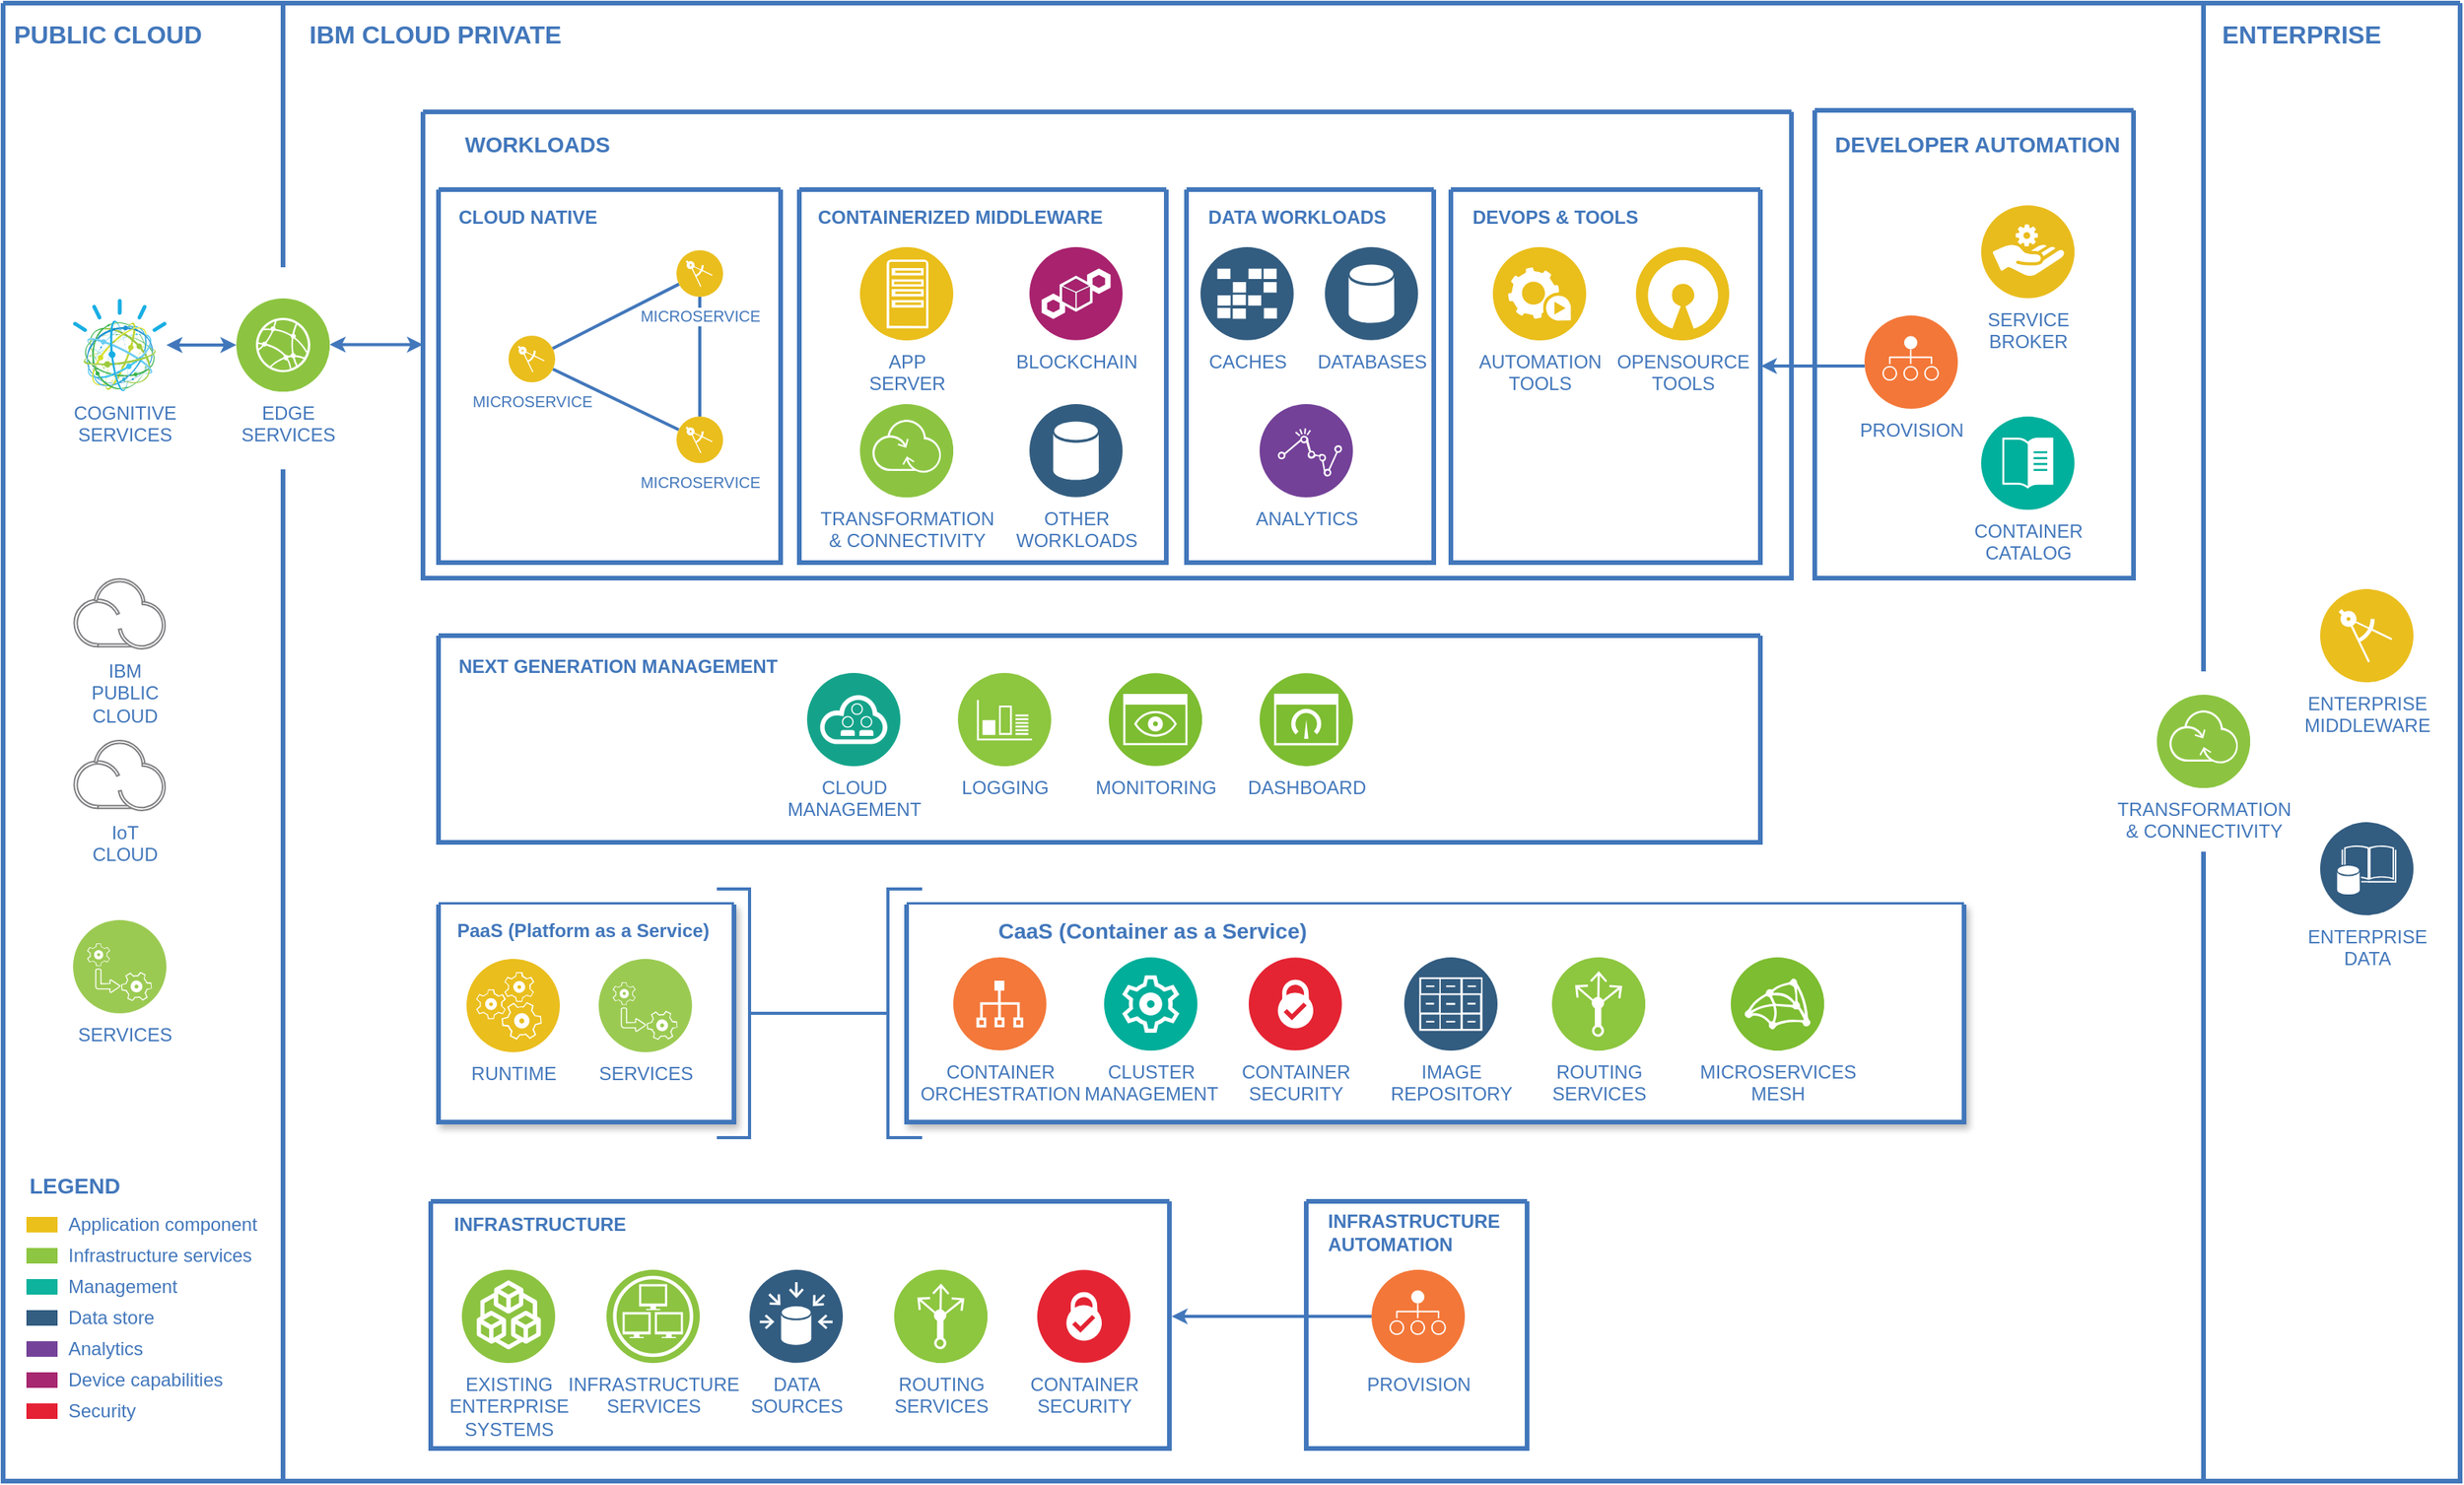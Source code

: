 <mxfile version="20.8.3" type="github"><diagram id="2f404044-711c-603c-8f00-f6bb4c023d3c" name="Page-1"><mxGraphModel dx="2816" dy="1496" grid="1" gridSize="10" guides="1" tooltips="1" connect="1" arrows="1" fold="1" page="1" pageScale="1" pageWidth="827" pageHeight="1169" background="none" math="0" shadow="0"><root><mxCell id="0"/><mxCell id="1" parent="0"/><mxCell id="63" value="" style="swimlane;shadow=0;strokeColor=#4277BB;fillColor=#ffffff;fontColor=none;align=right;startSize=0;collapsible=0;noLabel=1;strokeWidth=3;" parent="1" vertex="1"><mxGeometry x="37" y="110" width="1580" height="951" as="geometry"/></mxCell><mxCell id="98" value="" style="swimlane;shadow=0;labelBackgroundColor=#007FFF;strokeColor=#4277BB;fillColor=none;gradientColor=none;fontColor=#000000;align=right;collapsible=0;startSize=0;strokeWidth=3;" parent="63" vertex="1"><mxGeometry x="838" y="771" width="142" height="159" as="geometry"/></mxCell><mxCell id="180" value="PROVISION" style="aspect=fixed;perimeter=ellipsePerimeter;html=1;align=center;shadow=0;dashed=0;image;image=img/lib/ibm/devops/provision.svg;labelBackgroundColor=none;strokeColor=#4277BB;strokeWidth=2;fillColor=none;gradientColor=none;fontSize=12;fontColor=#4277BB;" parent="98" vertex="1"><mxGeometry x="42" y="44" width="60" height="60" as="geometry"/></mxCell><mxCell id="184" value="INFRASTRUCTURE&lt;div&gt;AUTOMATION&lt;/div&gt;" style="text;html=1;align=left;verticalAlign=middle;fontColor=#4277BB;shadow=0;dashed=0;strokeColor=none;fillColor=none;labelBackgroundColor=none;fontStyle=1;fontSize=12;spacingLeft=5;" parent="98" vertex="1"><mxGeometry x="7" y="10" width="123" height="20" as="geometry"/></mxCell><mxCell id="102" value="PUBLIC CLOUD" style="text;html=1;align=left;verticalAlign=middle;fontColor=#4277BB;shadow=0;dashed=0;strokeColor=none;fillColor=none;labelBackgroundColor=none;fontStyle=1;fontSize=16;spacingLeft=5;" parent="63" vertex="1"><mxGeometry y="10" width="150" height="20" as="geometry"/></mxCell><mxCell id="103" value="" style="line;strokeWidth=3;direction=south;html=1;shadow=0;labelBackgroundColor=none;fillColor=none;gradientColor=none;fontSize=12;fontColor=#4277BB;align=right;strokeColor=#4277BB;" parent="63" vertex="1"><mxGeometry x="175" y="1" width="10" height="169" as="geometry"/></mxCell><mxCell id="106" value="" style="line;strokeWidth=3;direction=south;html=1;shadow=0;labelBackgroundColor=none;fillColor=none;gradientColor=none;fontSize=12;fontColor=#4277BB;align=right;strokeColor=#4277BB;" parent="63" vertex="1"><mxGeometry x="1410" width="10" height="430" as="geometry"/></mxCell><mxCell id="107" value="IBM CLOUD PRIVATE" style="text;html=1;align=left;verticalAlign=middle;fontColor=#4277BB;shadow=0;dashed=0;strokeColor=none;fillColor=none;labelBackgroundColor=none;fontStyle=1;fontSize=16;spacingLeft=5;" parent="63" vertex="1"><mxGeometry x="190" y="10" width="150" height="20" as="geometry"/></mxCell><mxCell id="108" value="ENTERPRISE" style="text;html=1;align=left;verticalAlign=middle;fontColor=#4277BB;shadow=0;dashed=0;strokeColor=none;fillColor=none;labelBackgroundColor=none;fontStyle=1;fontSize=16;spacingLeft=5;" parent="63" vertex="1"><mxGeometry x="1420" y="10" width="140" height="20" as="geometry"/></mxCell><mxCell id="109" value="Application component" style="rounded=0;html=1;shadow=0;labelBackgroundColor=none;strokeColor=none;strokeWidth=2;fillColor=#EBC01A;gradientColor=none;fontSize=12;fontColor=#4277BB;align=left;labelPosition=right;verticalLabelPosition=middle;verticalAlign=middle;spacingLeft=5;" parent="63" vertex="1"><mxGeometry x="15" y="781" width="20" height="10" as="geometry"/></mxCell><mxCell id="110" value="Infrastructure services" style="rounded=0;html=1;shadow=0;labelBackgroundColor=none;strokeColor=none;strokeWidth=2;fillColor=#8DC642;gradientColor=none;fontSize=12;fontColor=#4277BB;align=left;labelPosition=right;verticalLabelPosition=middle;verticalAlign=middle;spacingLeft=5;" parent="63" vertex="1"><mxGeometry x="15" y="801" width="20" height="10" as="geometry"/></mxCell><mxCell id="111" value="Management" style="rounded=0;html=1;shadow=0;labelBackgroundColor=none;strokeColor=none;strokeWidth=2;fillColor=#0DB39D;gradientColor=none;fontSize=12;fontColor=#4277BB;align=left;labelPosition=right;verticalLabelPosition=middle;verticalAlign=middle;spacingLeft=5;" parent="63" vertex="1"><mxGeometry x="15" y="821" width="20" height="10" as="geometry"/></mxCell><mxCell id="112" value="Data store" style="rounded=0;html=1;shadow=0;labelBackgroundColor=none;strokeColor=none;strokeWidth=2;fillColor=#335D81;gradientColor=none;fontSize=12;fontColor=#4277BB;align=left;labelPosition=right;verticalLabelPosition=middle;verticalAlign=middle;spacingLeft=5;" parent="63" vertex="1"><mxGeometry x="15" y="841" width="20" height="10" as="geometry"/></mxCell><mxCell id="113" value="Analytics" style="rounded=0;html=1;shadow=0;labelBackgroundColor=none;strokeColor=none;strokeWidth=2;fillColor=#744399;gradientColor=none;fontSize=12;fontColor=#4277BB;align=left;labelPosition=right;verticalLabelPosition=middle;verticalAlign=middle;spacingLeft=5;" parent="63" vertex="1"><mxGeometry x="15" y="861" width="20" height="10" as="geometry"/></mxCell><mxCell id="114" value="Device capabilities" style="rounded=0;html=1;shadow=0;labelBackgroundColor=none;strokeColor=none;strokeWidth=2;fillColor=#A72870;gradientColor=none;fontSize=12;fontColor=#4277BB;align=left;labelPosition=right;verticalLabelPosition=middle;verticalAlign=middle;spacingLeft=5;" parent="63" vertex="1"><mxGeometry x="15" y="881" width="20" height="10" as="geometry"/></mxCell><mxCell id="115" value="Security" style="rounded=0;html=1;shadow=0;labelBackgroundColor=none;strokeColor=none;strokeWidth=2;fillColor=#E52134;gradientColor=none;fontSize=12;fontColor=#4277BB;align=left;labelPosition=right;verticalLabelPosition=middle;verticalAlign=middle;spacingLeft=5;" parent="63" vertex="1"><mxGeometry x="15" y="901" width="20" height="10" as="geometry"/></mxCell><mxCell id="117" value="LEGEND" style="text;html=1;align=left;verticalAlign=middle;fontColor=#4277BB;shadow=0;dashed=0;strokeColor=none;fillColor=none;labelBackgroundColor=none;fontStyle=1;fontSize=14;spacingLeft=0;" parent="63" vertex="1"><mxGeometry x="15" y="751" width="150" height="20" as="geometry"/></mxCell><mxCell id="189" style="edgeStyle=orthogonalEdgeStyle;rounded=0;html=1;labelBackgroundColor=#ffffff;startArrow=classic;startFill=1;startSize=4;endSize=4;jettySize=auto;orthogonalLoop=1;strokeColor=#4277BB;strokeWidth=2;fontSize=12;fontColor=#4277BB;" parent="63" target="119" edge="1"><mxGeometry relative="1" as="geometry"><mxPoint x="270" y="219.714" as="sourcePoint"/><Array as="points"><mxPoint x="250" y="220"/><mxPoint x="250" y="220"/></Array></mxGeometry></mxCell><mxCell id="123" value="" style="swimlane;shadow=0;labelBackgroundColor=#007FFF;strokeColor=#4277BB;fillColor=none;gradientColor=none;fontColor=#000000;align=right;collapsible=0;startSize=0;strokeWidth=3;" parent="63" vertex="1"><mxGeometry x="270" y="70" width="880" height="300" as="geometry"/></mxCell><mxCell id="125" value="" style="swimlane;shadow=0;labelBackgroundColor=#007FFF;strokeColor=#4277BB;fillColor=none;gradientColor=none;fontColor=#000000;align=right;collapsible=0;startSize=0;strokeWidth=3;" parent="123" vertex="1"><mxGeometry x="10" y="50" width="220" height="240" as="geometry"/></mxCell><mxCell id="192" style="rounded=0;html=1;labelBackgroundColor=#ffffff;startArrow=none;startFill=0;startSize=4;endSize=4;jettySize=auto;orthogonalLoop=1;strokeColor=#4277BB;strokeWidth=2;fontSize=12;fontColor=#4277BB;endArrow=none;endFill=0;" parent="125" source="120" target="127" edge="1"><mxGeometry relative="1" as="geometry"/></mxCell><mxCell id="193" style="edgeStyle=none;rounded=0;html=1;labelBackgroundColor=#ffffff;startArrow=none;startFill=0;startSize=4;endArrow=none;endFill=0;endSize=4;jettySize=auto;orthogonalLoop=1;strokeColor=#4277BB;strokeWidth=2;fontSize=12;fontColor=#4277BB;" parent="125" source="120" target="128" edge="1"><mxGeometry relative="1" as="geometry"/></mxCell><mxCell id="120" value="MICROSERVICE" style="aspect=fixed;perimeter=ellipsePerimeter;html=1;align=center;shadow=0;dashed=0;image;image=img/lib/ibm/applications/enterprise_applications.svg;labelBackgroundColor=#ffffff;strokeColor=#4277BB;strokeWidth=2;fillColor=#E52134;gradientColor=none;fontSize=10;fontColor=#4277BB;verticalAlign=top;" parent="125" vertex="1"><mxGeometry x="45" y="94" width="30" height="30" as="geometry"/></mxCell><mxCell id="194" style="edgeStyle=none;rounded=0;html=1;labelBackgroundColor=#ffffff;startArrow=none;startFill=0;startSize=4;endArrow=none;endFill=0;endSize=4;jettySize=auto;orthogonalLoop=1;strokeColor=#4277BB;strokeWidth=2;fontSize=12;fontColor=#4277BB;" parent="125" source="128" target="127" edge="1"><mxGeometry relative="1" as="geometry"/></mxCell><mxCell id="128" value="MICROSERVICE" style="aspect=fixed;perimeter=ellipsePerimeter;html=1;align=center;shadow=0;dashed=0;image;image=img/lib/ibm/applications/enterprise_applications.svg;labelBackgroundColor=#ffffff;strokeColor=#4277BB;strokeWidth=2;fillColor=#E52134;gradientColor=none;fontSize=10;fontColor=#4277BB;verticalAlign=top;" parent="125" vertex="1"><mxGeometry x="153" y="146" width="30" height="30" as="geometry"/></mxCell><mxCell id="127" value="MICROSERVICE" style="aspect=fixed;perimeter=ellipsePerimeter;html=1;align=center;shadow=0;dashed=0;image;image=img/lib/ibm/applications/enterprise_applications.svg;labelBackgroundColor=#ffffff;strokeColor=#4277BB;strokeWidth=2;fillColor=#E52134;gradientColor=none;fontSize=10;fontColor=#4277BB;verticalAlign=top;" parent="125" vertex="1"><mxGeometry x="153" y="39" width="30" height="30" as="geometry"/></mxCell><mxCell id="140" value="CLOUD NATIVE" style="text;html=1;align=left;verticalAlign=middle;fontColor=#4277BB;shadow=0;dashed=0;strokeColor=none;fillColor=none;labelBackgroundColor=none;fontStyle=1;fontSize=12;spacingLeft=5;" parent="125" vertex="1"><mxGeometry x="6" y="8.0" width="150" height="20" as="geometry"/></mxCell><mxCell id="126" value="" style="swimlane;shadow=0;labelBackgroundColor=#007FFF;strokeColor=#4277BB;fillColor=none;gradientColor=none;fontColor=#000000;align=right;collapsible=0;startSize=0;strokeWidth=3;" parent="123" vertex="1"><mxGeometry x="242" y="50" width="236" height="240" as="geometry"/></mxCell><mxCell id="122" value="APP&lt;div&gt;SERVER&lt;/div&gt;" style="aspect=fixed;perimeter=ellipsePerimeter;html=1;align=center;shadow=0;dashed=0;image;image=img/lib/ibm/applications/app_server.svg;labelBackgroundColor=none;strokeColor=#4277BB;strokeWidth=2;fillColor=#E52134;gradientColor=none;fontSize=12;fontColor=#4277BB;verticalAlign=top;" parent="126" vertex="1"><mxGeometry x="39" y="37" width="60" height="60" as="geometry"/></mxCell><mxCell id="121" value="BLOCKCHAIN" style="aspect=fixed;perimeter=ellipsePerimeter;html=1;align=center;shadow=0;dashed=0;image;image=img/lib/ibm/blockchain/blockchain.svg;labelBackgroundColor=none;strokeColor=#4277BB;strokeWidth=2;fillColor=#E52134;gradientColor=none;fontSize=12;fontColor=#4277BB;verticalAlign=top;" parent="126" vertex="1"><mxGeometry x="148" y="37" width="60" height="60" as="geometry"/></mxCell><mxCell id="131" value="TRANSFORMATION&lt;div&gt;&amp;amp; CONNECTIVITY&lt;/div&gt;" style="aspect=fixed;perimeter=ellipsePerimeter;html=1;align=center;shadow=0;dashed=0;image;image=img/lib/ibm/infrastructure/transformation_connectivity.svg;labelBackgroundColor=none;strokeColor=#4277BB;strokeWidth=2;fillColor=#E52134;gradientColor=none;fontSize=12;fontColor=#4277BB;verticalAlign=top;" parent="126" vertex="1"><mxGeometry x="39" y="138" width="60" height="60" as="geometry"/></mxCell><mxCell id="132" value="OTHER&lt;div&gt;WORKLOADS&lt;/div&gt;" style="aspect=fixed;perimeter=ellipsePerimeter;html=1;align=center;shadow=0;dashed=0;image;image=img/lib/ibm/data/data_services.svg;labelBackgroundColor=none;strokeColor=#4277BB;strokeWidth=2;fillColor=#E52134;gradientColor=none;fontSize=12;fontColor=#4277BB;verticalAlign=top;" parent="126" vertex="1"><mxGeometry x="148" y="138" width="60" height="60" as="geometry"/></mxCell><mxCell id="141" value="CONTAINERIZED MIDDLEWARE" style="text;html=1;align=left;verticalAlign=middle;fontColor=#4277BB;shadow=0;dashed=0;strokeColor=none;fillColor=none;labelBackgroundColor=none;fontStyle=1;fontSize=12;spacingLeft=5;" parent="126" vertex="1"><mxGeometry x="5" y="8" width="195" height="20" as="geometry"/></mxCell><mxCell id="130" value="" style="swimlane;shadow=0;labelBackgroundColor=#007FFF;strokeColor=#4277BB;fillColor=none;gradientColor=none;fontColor=#000000;align=right;collapsible=0;startSize=0;strokeWidth=3;" parent="123" vertex="1"><mxGeometry x="491" y="50" width="159" height="240" as="geometry"/></mxCell><mxCell id="133" value="CACHES" style="aspect=fixed;perimeter=ellipsePerimeter;html=1;align=center;shadow=0;dashed=0;image;image=img/lib/ibm/data/caches.svg;labelBackgroundColor=none;strokeColor=#4277BB;strokeWidth=2;fillColor=#E52134;gradientColor=none;fontSize=12;fontColor=#4277BB;" parent="130" vertex="1"><mxGeometry x="9" y="37" width="60" height="60" as="geometry"/></mxCell><mxCell id="134" value="DATABASES" style="aspect=fixed;perimeter=ellipsePerimeter;html=1;align=center;shadow=0;dashed=0;image;image=img/lib/ibm/data/data_services.svg;labelBackgroundColor=none;strokeColor=#4277BB;strokeWidth=2;fillColor=#E52134;gradientColor=none;fontSize=12;fontColor=#4277BB;" parent="130" vertex="1"><mxGeometry x="89" y="37" width="60" height="60" as="geometry"/></mxCell><mxCell id="135" value="ANALYTICS" style="aspect=fixed;perimeter=ellipsePerimeter;html=1;align=center;shadow=0;dashed=0;image;image=img/lib/ibm/analytics/analytics.svg;labelBackgroundColor=none;strokeColor=#4277BB;strokeWidth=2;fillColor=#E52134;gradientColor=none;fontSize=12;fontColor=#4277BB;" parent="130" vertex="1"><mxGeometry x="47" y="138" width="60" height="60" as="geometry"/></mxCell><mxCell id="142" value="DATA WORKLOADS" style="text;html=1;align=left;verticalAlign=middle;fontColor=#4277BB;shadow=0;dashed=0;strokeColor=none;fillColor=none;labelBackgroundColor=none;fontStyle=1;fontSize=12;spacingLeft=5;" parent="130" vertex="1"><mxGeometry x="7" y="8" width="150" height="20" as="geometry"/></mxCell><mxCell id="187" style="edgeStyle=orthogonalEdgeStyle;rounded=0;html=1;exitX=0.75;exitY=0;entryX=0.75;entryY=0;labelBackgroundColor=#ffffff;startArrow=classic;startFill=1;startSize=4;endSize=4;jettySize=auto;orthogonalLoop=1;strokeColor=#EDC11C;strokeWidth=2;fontSize=12;fontColor=#4277BB;" parent="130" source="142" target="142" edge="1"><mxGeometry relative="1" as="geometry"/></mxCell><mxCell id="136" value="" style="swimlane;shadow=0;labelBackgroundColor=#007FFF;strokeColor=#4277BB;fillColor=none;gradientColor=none;fontColor=#000000;align=right;collapsible=0;startSize=0;strokeWidth=3;" parent="123" vertex="1"><mxGeometry x="661" y="50" width="199" height="240" as="geometry"/></mxCell><mxCell id="137" value="AUTOMATION&lt;div&gt;TOOLS&lt;/div&gt;" style="aspect=fixed;perimeter=ellipsePerimeter;html=1;align=center;shadow=0;dashed=0;image;image=img/lib/ibm/applications/automation_tools.svg;labelBackgroundColor=none;strokeColor=#4277BB;strokeWidth=2;fillColor=#E52134;gradientColor=none;fontSize=12;fontColor=#4277BB;" parent="136" vertex="1"><mxGeometry x="27" y="37" width="60" height="60" as="geometry"/></mxCell><mxCell id="138" value="OPENSOURCE&lt;div&gt;TOOLS&lt;/div&gt;" style="aspect=fixed;perimeter=ellipsePerimeter;html=1;align=center;shadow=0;dashed=0;image;image=img/lib/ibm/applications/open_source_tools.svg;labelBackgroundColor=none;strokeColor=#4277BB;strokeWidth=2;fillColor=#E52134;gradientColor=none;fontSize=12;fontColor=#4277BB;" parent="136" vertex="1"><mxGeometry x="119" y="37" width="60" height="60" as="geometry"/></mxCell><mxCell id="143" value="DEVOPS &amp;amp; TOOLS" style="text;html=1;align=left;verticalAlign=middle;fontColor=#4277BB;shadow=0;dashed=0;strokeColor=none;fillColor=none;labelBackgroundColor=none;fontStyle=1;fontSize=12;spacingLeft=5;" parent="136" vertex="1"><mxGeometry x="7" y="8" width="150" height="20" as="geometry"/></mxCell><mxCell id="186" value="WORKLOADS" style="text;html=1;align=left;verticalAlign=middle;fontColor=#4277BB;shadow=0;dashed=0;strokeColor=none;fillColor=none;labelBackgroundColor=none;fontStyle=1;fontSize=14;spacingLeft=5;" parent="123" vertex="1"><mxGeometry x="20" y="11" width="150" height="20" as="geometry"/></mxCell><mxCell id="118" value="COGNITIVE&lt;div&gt;SERVICES&lt;/div&gt;" style="aspect=fixed;perimeter=ellipsePerimeter;html=1;align=center;shadow=0;image;image=img/lib/ibm/miscellaneous/cognitive_services.svg;labelBackgroundColor=none;strokeColor=none;strokeWidth=2;fillColor=#808080;gradientColor=none;fontSize=12;fontColor=#4277BB;rounded=0;verticalAlign=top;spacingLeft=5;" parent="63" vertex="1"><mxGeometry x="45" y="190.0" width="60" height="60" as="geometry"/></mxCell><mxCell id="188" style="edgeStyle=orthogonalEdgeStyle;rounded=0;html=1;labelBackgroundColor=#ffffff;startArrow=classic;startFill=1;startSize=4;endSize=4;jettySize=auto;orthogonalLoop=1;strokeColor=#4277BB;strokeWidth=2;fontSize=12;fontColor=#4277BB;" parent="63" source="119" target="118" edge="1"><mxGeometry relative="1" as="geometry"/></mxCell><mxCell id="119" value="EDGE&lt;div&gt;SERVICES&lt;/div&gt;" style="aspect=fixed;perimeter=ellipsePerimeter;html=1;align=center;shadow=0;image;image=img/lib/ibm/infrastructure/edge_services.svg;labelBackgroundColor=none;strokeColor=none;strokeWidth=2;fillColor=#808080;gradientColor=none;fontSize=12;fontColor=#4277BB;rounded=0;verticalAlign=top;spacingLeft=5;" parent="63" vertex="1"><mxGeometry x="150" y="190" width="60" height="60" as="geometry"/></mxCell><mxCell id="144" value="" style="swimlane;shadow=0;labelBackgroundColor=#007FFF;strokeColor=#4277BB;fillColor=none;gradientColor=none;fontColor=#000000;align=right;collapsible=0;startSize=0;strokeWidth=3;" parent="63" vertex="1"><mxGeometry x="1165" y="69" width="205" height="301" as="geometry"/></mxCell><mxCell id="145" value="DEVELOPER AUTOMATION" style="text;html=1;align=left;verticalAlign=middle;fontColor=#4277BB;shadow=0;dashed=0;strokeColor=none;fillColor=none;labelBackgroundColor=none;fontStyle=1;fontSize=14;spacingLeft=5;" parent="144" vertex="1"><mxGeometry x="6" y="12" width="194" height="20" as="geometry"/></mxCell><mxCell id="146" value="SERVICE&lt;div&gt;BROKER&lt;/div&gt;" style="aspect=fixed;perimeter=ellipsePerimeter;html=1;align=center;shadow=0;dashed=0;image;image=img/lib/ibm/applications/service_broker.svg;labelBackgroundColor=none;strokeColor=#4277BB;strokeWidth=2;fillColor=#E52134;gradientColor=none;fontSize=12;fontColor=#4277BB;" parent="144" vertex="1"><mxGeometry x="107" y="61" width="60" height="60" as="geometry"/></mxCell><mxCell id="148" value="PROVISION" style="aspect=fixed;perimeter=ellipsePerimeter;html=1;align=center;shadow=0;dashed=0;image;image=img/lib/ibm/devops/provision.svg;labelBackgroundColor=none;strokeColor=#4277BB;strokeWidth=2;fillColor=#E52134;gradientColor=none;fontSize=12;fontColor=#4277BB;" parent="144" vertex="1"><mxGeometry x="32" y="132" width="60" height="60" as="geometry"/></mxCell><mxCell id="149" value="CONTAINER&lt;div&gt;CATALOG&lt;/div&gt;" style="aspect=fixed;perimeter=ellipsePerimeter;html=1;align=center;shadow=0;dashed=0;image;image=img/lib/ibm/management/content_management.svg;labelBackgroundColor=none;strokeColor=#4277BB;strokeWidth=2;fillColor=#E52134;gradientColor=none;fontSize=12;fontColor=#4277BB;" parent="144" vertex="1"><mxGeometry x="107" y="197" width="60" height="60" as="geometry"/></mxCell><mxCell id="150" value="ENTERPRISE&lt;div&gt;MIDDLEWARE&lt;/div&gt;" style="aspect=fixed;perimeter=ellipsePerimeter;html=1;align=center;shadow=0;dashed=0;image;image=img/lib/ibm/applications/enterprise_applications.svg;labelBackgroundColor=none;strokeColor=#4277BB;strokeWidth=2;fillColor=#E52134;gradientColor=none;fontSize=12;fontColor=#4277BB;" parent="63" vertex="1"><mxGeometry x="1490" y="377" width="60" height="60" as="geometry"/></mxCell><mxCell id="151" value="TRANSFORMATION&lt;div&gt;&amp;amp; CONNECTIVITY&lt;/div&gt;" style="aspect=fixed;perimeter=ellipsePerimeter;html=1;align=center;shadow=0;dashed=0;image;image=img/lib/ibm/infrastructure/transformation_connectivity.svg;labelBackgroundColor=none;strokeColor=#4277BB;strokeWidth=2;fillColor=#E52134;gradientColor=none;fontSize=12;fontColor=#4277BB;" parent="63" vertex="1"><mxGeometry x="1385" y="445" width="60" height="60" as="geometry"/></mxCell><mxCell id="152" value="ENTERPRISE&lt;div&gt;DATA&lt;/div&gt;" style="aspect=fixed;perimeter=ellipsePerimeter;html=1;align=center;shadow=0;dashed=0;image;image=img/lib/ibm/data/enterprise_data.svg;labelBackgroundColor=none;strokeColor=#4277BB;strokeWidth=2;fillColor=#E52134;gradientColor=none;fontSize=12;fontColor=#4277BB;" parent="63" vertex="1"><mxGeometry x="1490" y="527" width="60" height="60" as="geometry"/></mxCell><mxCell id="159" value="IBM&lt;div&gt;PUBLIC&lt;/div&gt;&lt;div&gt;CLOUD&lt;/div&gt;" style="aspect=fixed;perimeter=ellipsePerimeter;html=1;align=center;shadow=0;image;image=img/lib/ibm/miscellaneous/ibm_public_cloud.svg;labelBackgroundColor=none;strokeColor=none;strokeWidth=2;fillColor=#808080;gradientColor=none;fontSize=12;fontColor=#4277BB;rounded=0;verticalAlign=top;spacingLeft=5;" parent="63" vertex="1"><mxGeometry x="45" y="370" width="60" height="46" as="geometry"/></mxCell><mxCell id="160" value="IoT&lt;div&gt;CLOUD&lt;/div&gt;" style="aspect=fixed;perimeter=ellipsePerimeter;html=1;align=center;shadow=0;image;image=img/lib/ibm/miscellaneous/ibm_public_cloud.svg;labelBackgroundColor=none;strokeColor=none;strokeWidth=2;fillColor=#808080;gradientColor=none;fontSize=12;fontColor=#4277BB;rounded=0;verticalAlign=top;spacingLeft=5;labelPosition=center;verticalLabelPosition=bottom;" parent="63" vertex="1"><mxGeometry x="45" y="474" width="60" height="46" as="geometry"/></mxCell><mxCell id="161" value="SERVICES" style="aspect=fixed;perimeter=ellipsePerimeter;html=1;align=center;shadow=0;image;image=img/lib/ibm/blockchain/services.svg;labelBackgroundColor=none;strokeColor=none;strokeWidth=2;fillColor=#808080;gradientColor=none;fontSize=12;fontColor=#4277BB;rounded=0;verticalAlign=top;spacingLeft=5;" parent="63" vertex="1"><mxGeometry x="45" y="590" width="60" height="60" as="geometry"/></mxCell><mxCell id="162" value="" style="swimlane;shadow=1;labelBackgroundColor=#007FFF;strokeColor=#4277BB;fillColor=none;gradientColor=none;fontColor=#000000;align=right;collapsible=0;startSize=0;strokeWidth=3;swimlaneFillColor=#ffffff;" parent="63" vertex="1"><mxGeometry x="280" y="580" width="190" height="140" as="geometry"/></mxCell><mxCell id="163" value="RUNTIME" style="aspect=fixed;perimeter=ellipsePerimeter;html=1;align=center;shadow=0;dashed=0;image;image=img/lib/ibm/applications/runtime_services.svg;labelBackgroundColor=none;strokeColor=#4277BB;strokeWidth=2;fillColor=none;gradientColor=none;fontSize=12;fontColor=#4277BB;" parent="162" vertex="1"><mxGeometry x="18" y="35" width="60" height="60" as="geometry"/></mxCell><mxCell id="164" value="SERVICES" style="aspect=fixed;perimeter=ellipsePerimeter;html=1;align=center;shadow=0;dashed=0;image;image=img/lib/ibm/blockchain/services.svg;labelBackgroundColor=none;strokeColor=#4277BB;strokeWidth=2;fillColor=none;gradientColor=none;fontSize=12;fontColor=#4277BB;" parent="162" vertex="1"><mxGeometry x="103" y="35" width="60" height="60" as="geometry"/></mxCell><mxCell id="181" value="PaaS (Platform as a Service)" style="text;html=1;align=left;verticalAlign=middle;fontColor=#4277BB;shadow=0;dashed=0;strokeColor=none;fillColor=none;labelBackgroundColor=none;fontStyle=1;fontSize=12;spacingLeft=5;" parent="162" vertex="1"><mxGeometry x="5" y="7" width="150" height="20" as="geometry"/></mxCell><mxCell id="165" value="" style="swimlane;shadow=1;labelBackgroundColor=#007FFF;strokeColor=#4277BB;fillColor=none;gradientColor=none;fontColor=#000000;align=right;collapsible=0;startSize=0;strokeWidth=3;swimlaneFillColor=#ffffff;" parent="63" vertex="1"><mxGeometry x="581" y="580" width="680" height="140" as="geometry"/></mxCell><mxCell id="168" value="CONTAINER&lt;div&gt;ORCHESTRATION&lt;/div&gt;" style="aspect=fixed;perimeter=ellipsePerimeter;html=1;align=center;shadow=0;dashed=0;image;image=img/lib/ibm/devops/release_management.svg;labelBackgroundColor=none;strokeColor=#4277BB;strokeWidth=2;fillColor=none;gradientColor=none;fontSize=12;fontColor=#4277BB;" parent="165" vertex="1"><mxGeometry x="30" y="34" width="60" height="60" as="geometry"/></mxCell><mxCell id="169" value="CLUSTER&lt;div&gt;MANAGEMENT&lt;/div&gt;" style="aspect=fixed;perimeter=ellipsePerimeter;html=1;align=center;shadow=0;dashed=0;image;image=img/lib/ibm/management/cluster_management.svg;labelBackgroundColor=none;strokeColor=#4277BB;strokeWidth=2;fillColor=none;gradientColor=none;fontSize=12;fontColor=#4277BB;" parent="165" vertex="1"><mxGeometry x="127" y="34" width="60" height="60" as="geometry"/></mxCell><mxCell id="170" value="CONTAINER&lt;div&gt;SECURITY&lt;/div&gt;" style="aspect=fixed;perimeter=ellipsePerimeter;html=1;align=center;shadow=0;dashed=0;image;image=img/lib/ibm/blockchain/certificate_authority.svg;labelBackgroundColor=none;strokeColor=#4277BB;strokeWidth=2;fillColor=none;gradientColor=none;fontSize=12;fontColor=#4277BB;" parent="165" vertex="1"><mxGeometry x="220" y="34" width="60" height="60" as="geometry"/></mxCell><mxCell id="171" value="IMAGE&lt;div&gt;REPOSITORY&lt;/div&gt;" style="aspect=fixed;perimeter=ellipsePerimeter;html=1;align=center;shadow=0;dashed=0;image;image=img/lib/ibm/data/file_repository.svg;labelBackgroundColor=none;strokeColor=#4277BB;strokeWidth=2;fillColor=none;gradientColor=none;fontSize=12;fontColor=#4277BB;" parent="165" vertex="1"><mxGeometry x="320" y="34" width="60" height="60" as="geometry"/></mxCell><mxCell id="172" value="ROUTING&lt;div&gt;SERVICES&lt;/div&gt;" style="aspect=fixed;perimeter=ellipsePerimeter;html=1;align=center;shadow=0;dashed=0;image;image=img/lib/ibm/infrastructure/load_balancing_routing.svg;labelBackgroundColor=none;strokeColor=#4277BB;strokeWidth=2;fillColor=none;gradientColor=none;fontSize=12;fontColor=#4277BB;" parent="165" vertex="1"><mxGeometry x="415" y="34" width="60" height="60" as="geometry"/></mxCell><mxCell id="173" value="MICROSERVICES&lt;div&gt;MESH&lt;/div&gt;" style="aspect=fixed;perimeter=ellipsePerimeter;html=1;align=center;shadow=0;dashed=0;image;image=img/lib/ibm/infrastructure/microservices_mesh.svg;labelBackgroundColor=none;strokeColor=#4277BB;strokeWidth=2;fillColor=none;gradientColor=none;fontSize=12;fontColor=#4277BB;" parent="165" vertex="1"><mxGeometry x="530" y="34.0" width="60" height="60" as="geometry"/></mxCell><mxCell id="182" value="CaaS (Container as a Service)" style="text;html=1;align=left;verticalAlign=middle;fontColor=#4277BB;shadow=0;dashed=0;strokeColor=none;fillColor=none;labelBackgroundColor=none;fontStyle=1;fontSize=14;spacingLeft=5;" parent="165" vertex="1"><mxGeometry x="52" y="7" width="150" height="20" as="geometry"/></mxCell><mxCell id="174" value="" style="swimlane;shadow=0;labelBackgroundColor=#007FFF;strokeColor=#4277BB;fillColor=none;gradientColor=none;fontColor=#000000;align=right;collapsible=0;startSize=0;strokeWidth=3;" parent="63" vertex="1"><mxGeometry x="275" y="771" width="475" height="159" as="geometry"/></mxCell><mxCell id="175" value="EXISTING&lt;div&gt;ENTERPRISE&lt;/div&gt;&lt;div&gt;SYSTEMS&lt;/div&gt;" style="aspect=fixed;perimeter=ellipsePerimeter;html=1;align=center;shadow=0;dashed=0;image;image=img/lib/ibm/blockchain/existing_enterprise_systems.svg;labelBackgroundColor=none;strokeColor=#4277BB;strokeWidth=2;fillColor=none;gradientColor=none;fontSize=12;fontColor=#4277BB;" parent="174" vertex="1"><mxGeometry x="20" y="44" width="60" height="60" as="geometry"/></mxCell><mxCell id="176" value="INFRASTRUCTURE&lt;div&gt;SERVICES&lt;/div&gt;" style="aspect=fixed;perimeter=ellipsePerimeter;html=1;align=center;shadow=0;dashed=0;image;image=img/lib/ibm/infrastructure/infrastructure_services.svg;labelBackgroundColor=none;strokeColor=#4277BB;strokeWidth=2;fillColor=none;gradientColor=none;fontSize=12;fontColor=#4277BB;" parent="174" vertex="1"><mxGeometry x="113" y="44" width="60" height="60" as="geometry"/></mxCell><mxCell id="177" value="DATA&lt;div&gt;SOURCES&lt;/div&gt;" style="aspect=fixed;perimeter=ellipsePerimeter;html=1;align=center;shadow=0;dashed=0;image;image=img/lib/ibm/data/data_sources.svg;labelBackgroundColor=none;strokeColor=#4277BB;strokeWidth=2;fillColor=none;gradientColor=none;fontSize=12;fontColor=#4277BB;" parent="174" vertex="1"><mxGeometry x="205" y="44" width="60" height="60" as="geometry"/></mxCell><mxCell id="178" value="ROUTING&lt;div&gt;SERVICES&lt;/div&gt;" style="aspect=fixed;perimeter=ellipsePerimeter;html=1;align=center;shadow=0;dashed=0;image;image=img/lib/ibm/infrastructure/load_balancing_routing.svg;labelBackgroundColor=none;strokeColor=#4277BB;strokeWidth=2;fillColor=none;gradientColor=none;fontSize=12;fontColor=#4277BB;" parent="174" vertex="1"><mxGeometry x="298" y="44" width="60" height="60" as="geometry"/></mxCell><mxCell id="179" value="CONTAINER&lt;div&gt;SECURITY&lt;/div&gt;" style="aspect=fixed;perimeter=ellipsePerimeter;html=1;align=center;shadow=0;dashed=0;image;image=img/lib/ibm/blockchain/certificate_authority.svg;labelBackgroundColor=none;strokeColor=#4277BB;strokeWidth=2;fillColor=none;gradientColor=none;fontSize=12;fontColor=#4277BB;" parent="174" vertex="1"><mxGeometry x="390" y="44" width="60" height="60" as="geometry"/></mxCell><mxCell id="183" value="INFRASTRUCTURE" style="text;html=1;align=left;verticalAlign=middle;fontColor=#4277BB;shadow=0;dashed=0;strokeColor=none;fillColor=none;labelBackgroundColor=none;fontStyle=1;fontSize=12;spacingLeft=5;" parent="174" vertex="1"><mxGeometry x="8" y="5" width="150" height="20" as="geometry"/></mxCell><mxCell id="185" style="edgeStyle=orthogonalEdgeStyle;rounded=0;html=1;exitX=0.75;exitY=0;entryX=0.75;entryY=0;labelBackgroundColor=#ffffff;startArrow=classic;startFill=1;startSize=4;endSize=4;jettySize=auto;orthogonalLoop=1;strokeColor=#EDC11C;strokeWidth=2;fontSize=12;fontColor=#4277BB;" parent="63" source="118" target="118" edge="1"><mxGeometry relative="1" as="geometry"/></mxCell><mxCell id="190" value="" style="line;strokeWidth=3;direction=south;html=1;shadow=0;labelBackgroundColor=none;fillColor=none;gradientColor=none;fontSize=12;fontColor=#4277BB;align=right;strokeColor=#4277BB;" parent="63" vertex="1"><mxGeometry x="175" y="300" width="10" height="650" as="geometry"/></mxCell><mxCell id="153" value="" style="swimlane;shadow=0;labelBackgroundColor=#007FFF;strokeColor=#4277BB;fillColor=none;gradientColor=none;fontColor=#000000;align=right;collapsible=0;startSize=0;strokeWidth=3;" parent="63" vertex="1"><mxGeometry x="280" y="407" width="850" height="133" as="geometry"/></mxCell><mxCell id="154" value="NEXT GENERATION MANAGEMENT" style="text;html=1;align=left;verticalAlign=middle;fontColor=#4277BB;shadow=0;dashed=0;strokeColor=none;fillColor=none;labelBackgroundColor=none;fontStyle=1;fontSize=12;spacingLeft=5;" parent="153" vertex="1"><mxGeometry x="6" y="10" width="245" height="20" as="geometry"/></mxCell><mxCell id="155" value="CLOUD&lt;div&gt;MANAGEMENT&lt;/div&gt;" style="aspect=fixed;perimeter=ellipsePerimeter;html=1;align=center;shadow=0;dashed=0;image;image=img/lib/ibm/management/cloud_management.svg;labelBackgroundColor=none;strokeColor=#4277BB;strokeWidth=2;fillColor=#E52134;gradientColor=none;fontSize=12;fontColor=#4277BB;" parent="153" vertex="1"><mxGeometry x="237" y="24" width="60" height="60" as="geometry"/></mxCell><mxCell id="156" value="LOGGING" style="aspect=fixed;perimeter=ellipsePerimeter;html=1;align=center;shadow=0;dashed=0;image;image=img/lib/ibm/infrastructure/monitoring_logging.svg;labelBackgroundColor=none;strokeColor=#4277BB;strokeWidth=2;fillColor=#E52134;gradientColor=none;fontSize=12;fontColor=#4277BB;" parent="153" vertex="1"><mxGeometry x="334" y="24" width="60" height="60" as="geometry"/></mxCell><mxCell id="157" value="MONITORING" style="aspect=fixed;perimeter=ellipsePerimeter;html=1;align=center;shadow=0;dashed=0;image;image=img/lib/ibm/infrastructure/monitoring.svg;labelBackgroundColor=none;strokeColor=#4277BB;strokeWidth=2;fillColor=#E52134;gradientColor=none;fontSize=12;fontColor=#4277BB;" parent="153" vertex="1"><mxGeometry x="431" y="24" width="60" height="60" as="geometry"/></mxCell><mxCell id="158" value="DASHBOARD" style="aspect=fixed;perimeter=ellipsePerimeter;html=1;align=center;shadow=0;dashed=0;image;image=img/lib/ibm/infrastructure/dashboard.svg;labelBackgroundColor=none;strokeColor=#4277BB;strokeWidth=2;fillColor=#E52134;gradientColor=none;fontSize=12;fontColor=#4277BB;" parent="153" vertex="1"><mxGeometry x="528" y="24" width="60" height="60" as="geometry"/></mxCell><mxCell id="197" style="edgeStyle=none;rounded=0;html=1;entryX=0;entryY=0.5;labelBackgroundColor=#ffffff;startArrow=none;startFill=0;startSize=4;endArrow=none;endFill=0;endSize=4;jettySize=auto;orthogonalLoop=1;strokeColor=#4277BB;strokeWidth=2;fontSize=12;fontColor=#4277BB;" parent="63" source="195" target="196" edge="1"><mxGeometry relative="1" as="geometry"/></mxCell><mxCell id="195" value="" style="shape=partialRectangle;whiteSpace=wrap;html=1;left=0;right=1;top=1;bottom=1;fillColor=none;routingCenterX=-0.5;shadow=0;labelBackgroundColor=#ffffff;strokeColor=#4277BB;strokeWidth=2;fontSize=12;fontColor=#4277BB;align=center;" parent="63" vertex="1"><mxGeometry x="460" y="570" width="20" height="160" as="geometry"/></mxCell><mxCell id="196" value="" style="shape=partialRectangle;whiteSpace=wrap;html=1;left=1;right=0;top=1;bottom=1;fillColor=none;routingCenterX=-0.5;shadow=0;labelBackgroundColor=#ffffff;strokeColor=#4277BB;strokeWidth=2;fontSize=12;fontColor=#4277BB;align=center;" parent="63" vertex="1"><mxGeometry x="569" y="570" width="21" height="160" as="geometry"/></mxCell><mxCell id="198" style="edgeStyle=elbowEdgeStyle;rounded=0;html=1;labelBackgroundColor=#ffffff;startArrow=none;startFill=0;startSize=4;endArrow=classic;endFill=1;endSize=4;jettySize=auto;orthogonalLoop=1;strokeColor=#4277BB;strokeWidth=2;fontSize=12;fontColor=#4277BB;entryX=1.003;entryY=0.464;entryPerimeter=0;elbow=vertical;" parent="63" source="180" target="174" edge="1"><mxGeometry relative="1" as="geometry"><mxPoint x="780" y="871" as="targetPoint"/></mxGeometry></mxCell><mxCell id="199" style="edgeStyle=elbowEdgeStyle;rounded=0;elbow=vertical;html=1;entryX=1.002;entryY=0.472;entryPerimeter=0;labelBackgroundColor=#ffffff;startArrow=none;startFill=0;startSize=4;endArrow=classic;endFill=1;endSize=4;jettySize=auto;orthogonalLoop=1;strokeColor=#4277BB;strokeWidth=2;fontSize=12;fontColor=#4277BB;" parent="63" source="148" target="136" edge="1"><mxGeometry relative="1" as="geometry"/></mxCell><mxCell id="200" value="" style="line;strokeWidth=3;direction=south;html=1;shadow=0;labelBackgroundColor=none;fillColor=none;gradientColor=none;fontSize=12;fontColor=#4277BB;align=right;strokeColor=#4277BB;" parent="63" vertex="1"><mxGeometry x="1410" y="546" width="10" height="404" as="geometry"/></mxCell></root></mxGraphModel></diagram></mxfile>